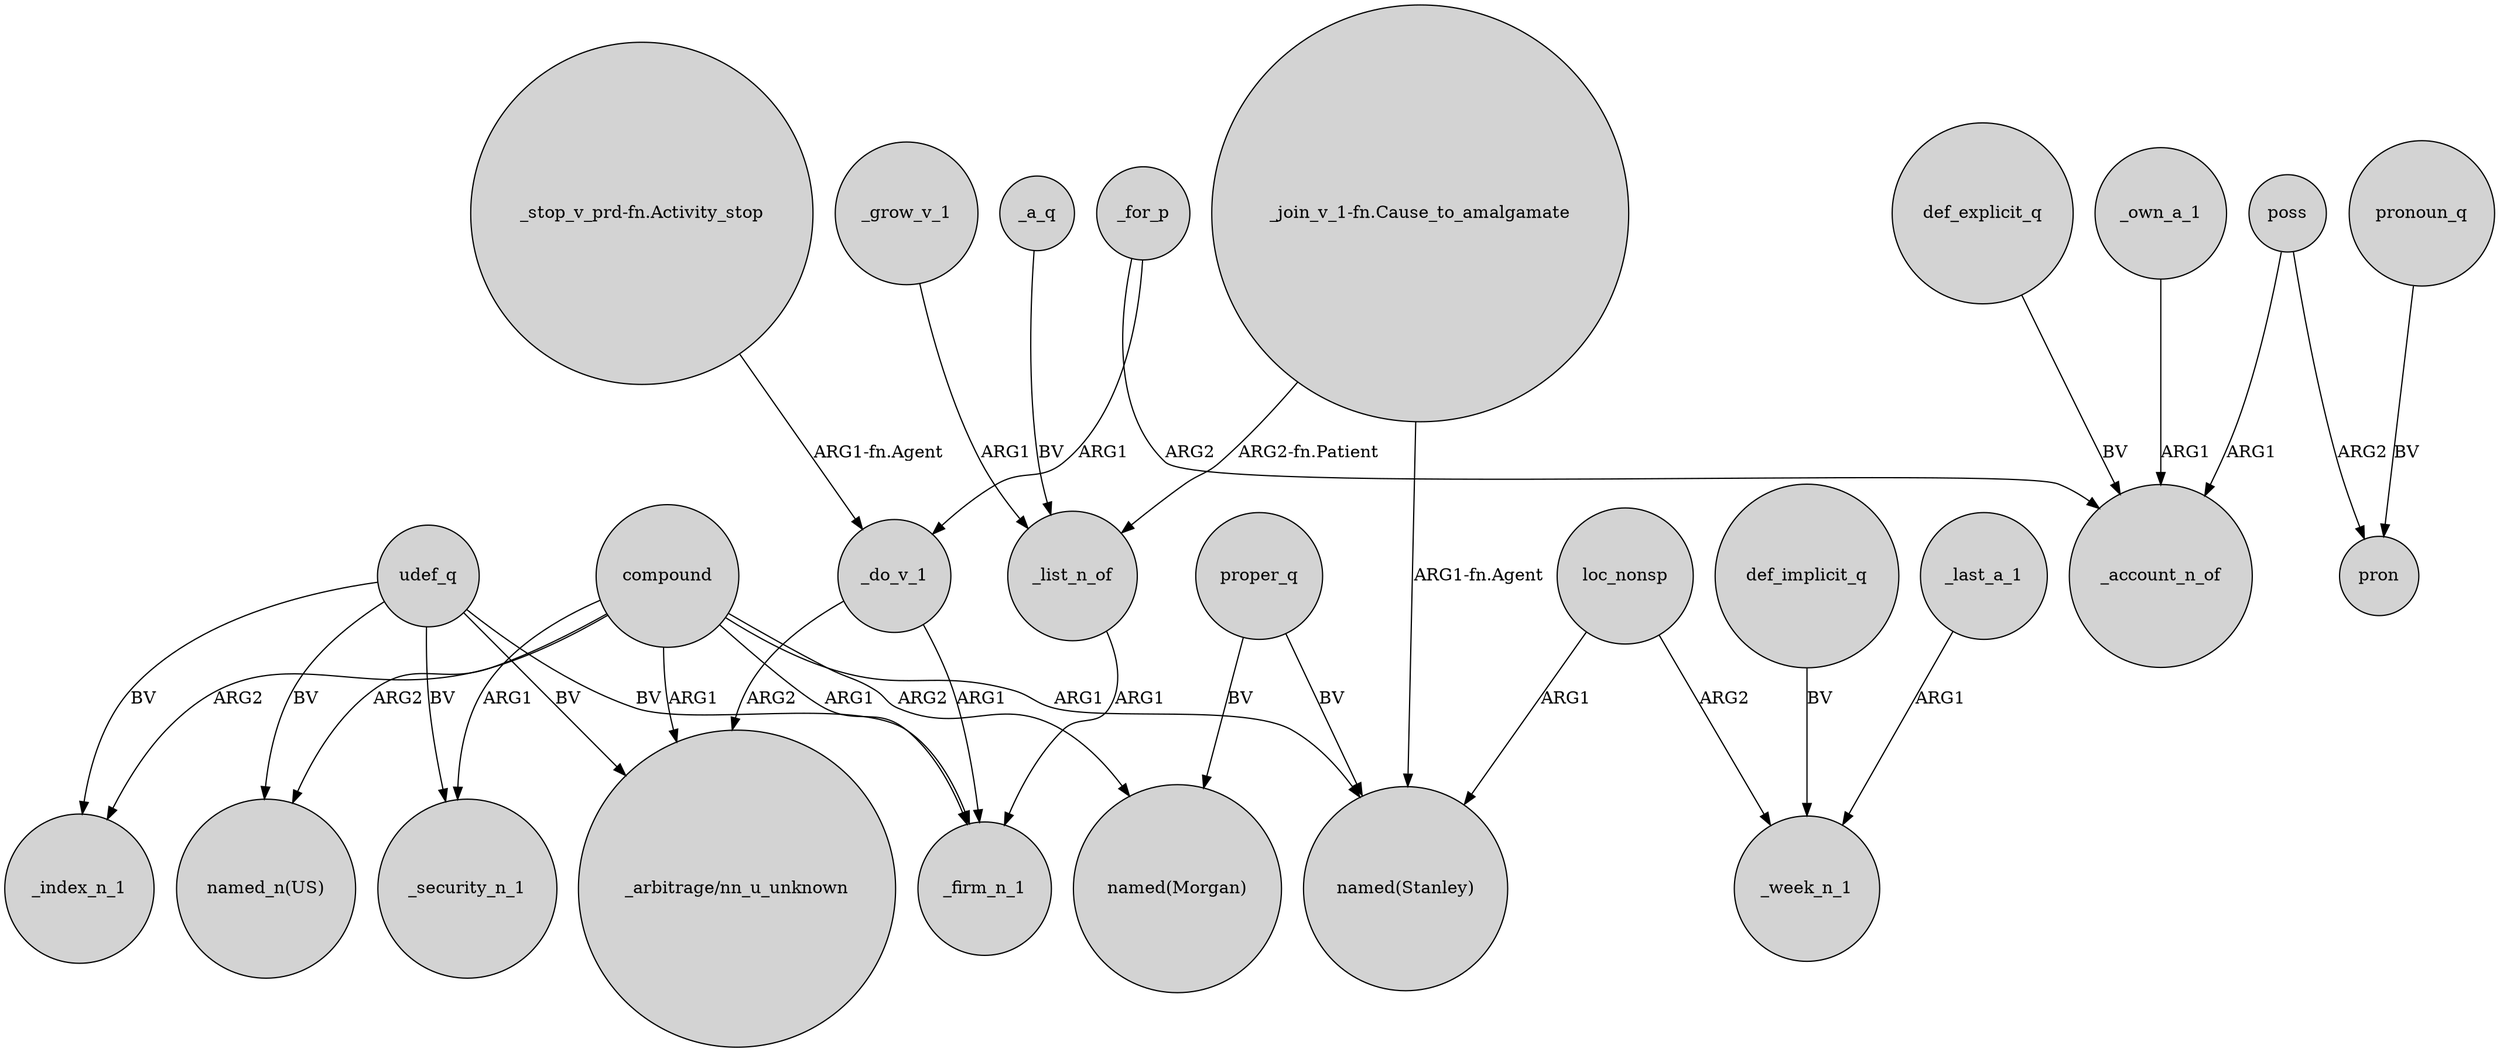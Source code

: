 digraph {
	node [shape=circle style=filled]
	"_join_v_1-fn.Cause_to_amalgamate" -> _list_n_of [label="ARG2-fn.Patient"]
	_own_a_1 -> _account_n_of [label=ARG1]
	_a_q -> _list_n_of [label=BV]
	udef_q -> "named_n(US)" [label=BV]
	def_implicit_q -> _week_n_1 [label=BV]
	compound -> _index_n_1 [label=ARG2]
	poss -> pron [label=ARG2]
	"_join_v_1-fn.Cause_to_amalgamate" -> "named(Stanley)" [label="ARG1-fn.Agent"]
	compound -> "named(Stanley)" [label=ARG1]
	proper_q -> "named(Morgan)" [label=BV]
	loc_nonsp -> "named(Stanley)" [label=ARG1]
	udef_q -> _firm_n_1 [label=BV]
	_for_p -> _account_n_of [label=ARG2]
	_do_v_1 -> _firm_n_1 [label=ARG1]
	_do_v_1 -> "_arbitrage/nn_u_unknown" [label=ARG2]
	_for_p -> _do_v_1 [label=ARG1]
	udef_q -> _index_n_1 [label=BV]
	compound -> _security_n_1 [label=ARG1]
	compound -> "named_n(US)" [label=ARG2]
	compound -> "named(Morgan)" [label=ARG2]
	poss -> _account_n_of [label=ARG1]
	pronoun_q -> pron [label=BV]
	loc_nonsp -> _week_n_1 [label=ARG2]
	udef_q -> "_arbitrage/nn_u_unknown" [label=BV]
	_list_n_of -> _firm_n_1 [label=ARG1]
	def_explicit_q -> _account_n_of [label=BV]
	compound -> "_arbitrage/nn_u_unknown" [label=ARG1]
	proper_q -> "named(Stanley)" [label=BV]
	_last_a_1 -> _week_n_1 [label=ARG1]
	compound -> _firm_n_1 [label=ARG1]
	_grow_v_1 -> _list_n_of [label=ARG1]
	"_stop_v_prd-fn.Activity_stop" -> _do_v_1 [label="ARG1-fn.Agent"]
	udef_q -> _security_n_1 [label=BV]
}
